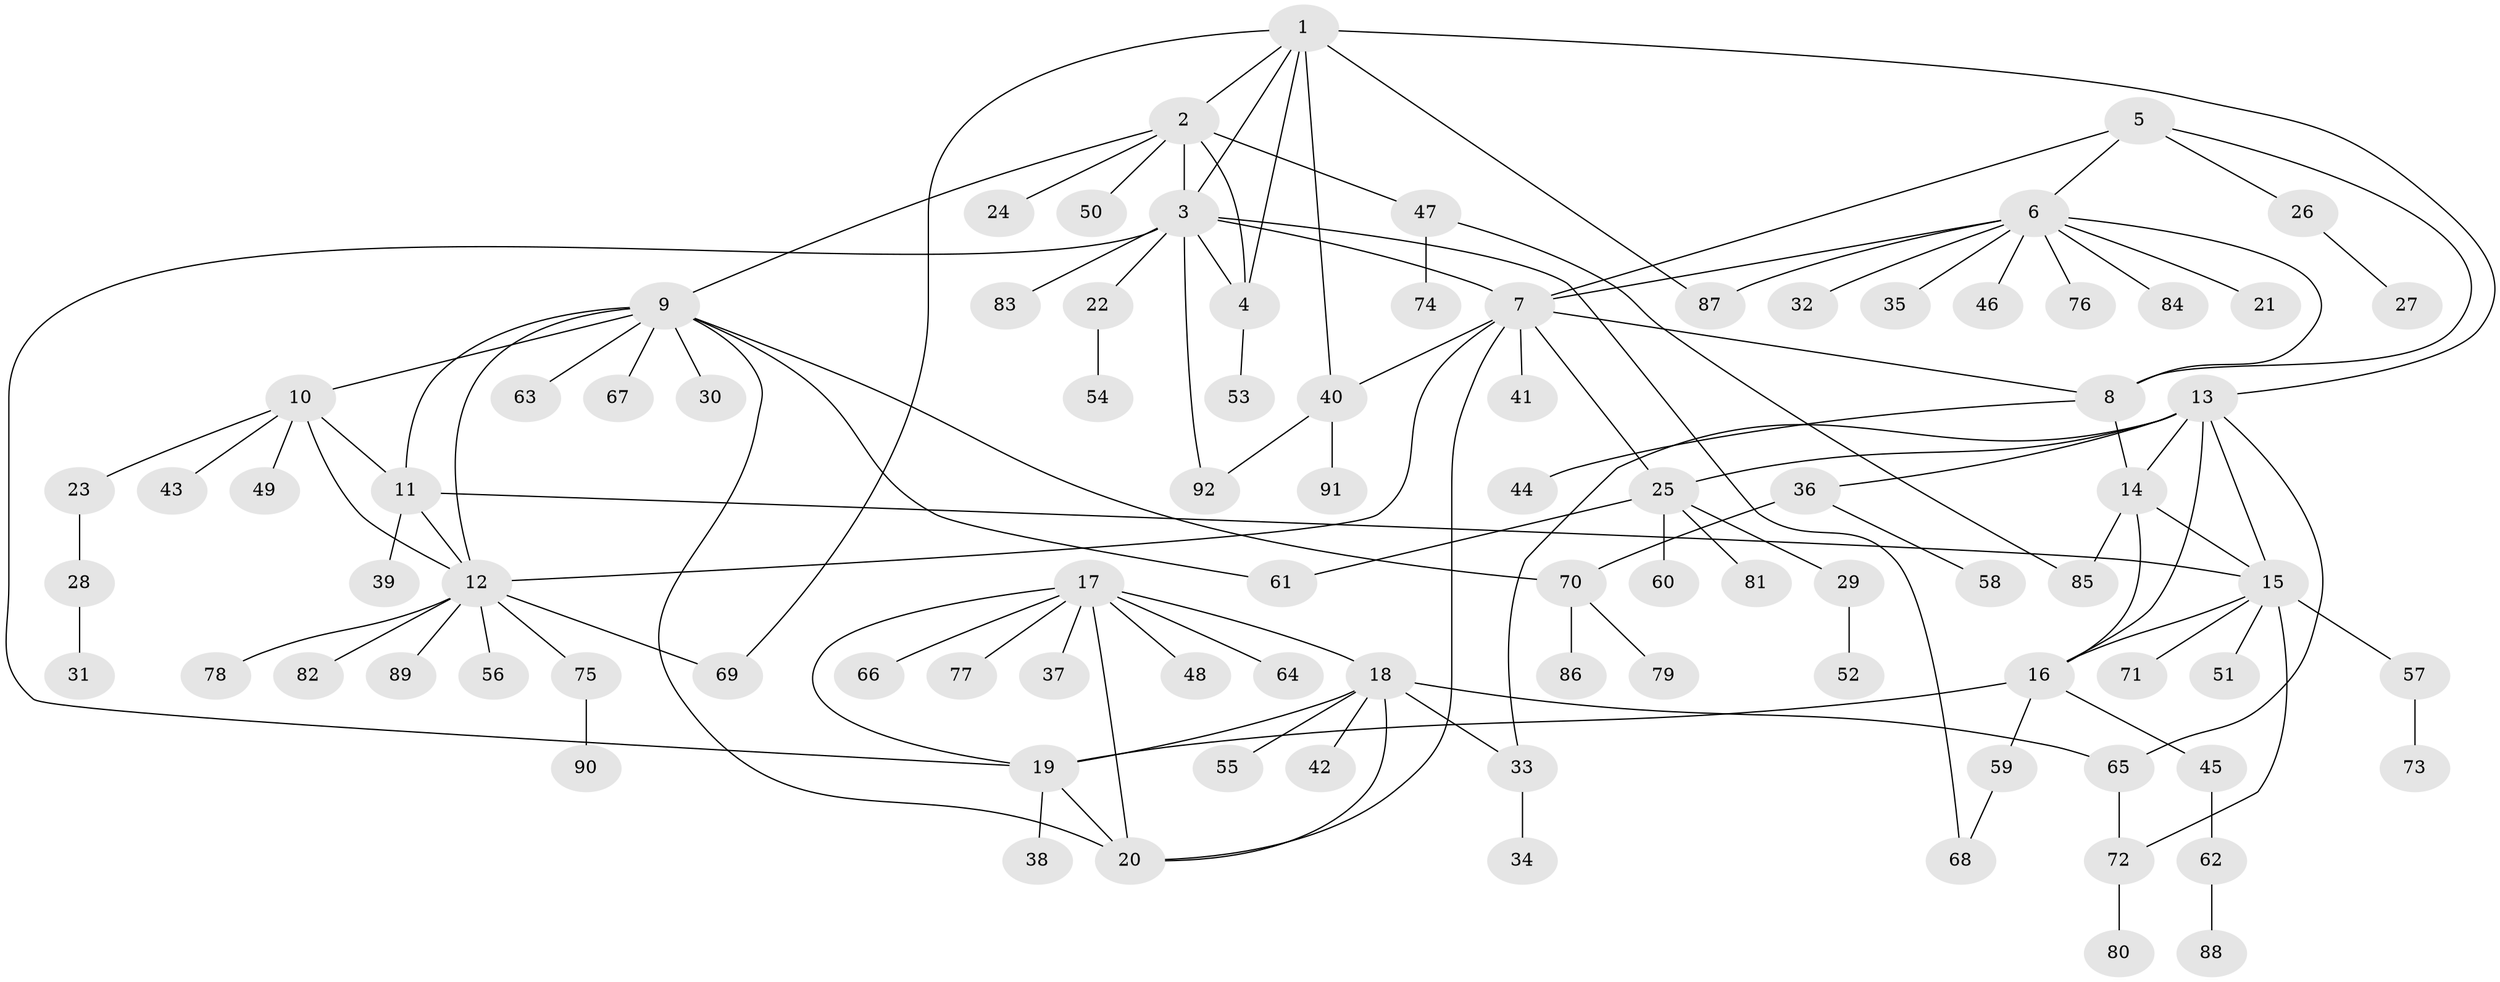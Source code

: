 // coarse degree distribution, {2: 0.1956521739130435, 1: 0.41304347826086957, 6: 0.06521739130434782, 7: 0.06521739130434782, 4: 0.10869565217391304, 5: 0.06521739130434782, 8: 0.043478260869565216, 10: 0.021739130434782608, 3: 0.021739130434782608}
// Generated by graph-tools (version 1.1) at 2025/37/03/04/25 23:37:45]
// undirected, 92 vertices, 124 edges
graph export_dot {
  node [color=gray90,style=filled];
  1;
  2;
  3;
  4;
  5;
  6;
  7;
  8;
  9;
  10;
  11;
  12;
  13;
  14;
  15;
  16;
  17;
  18;
  19;
  20;
  21;
  22;
  23;
  24;
  25;
  26;
  27;
  28;
  29;
  30;
  31;
  32;
  33;
  34;
  35;
  36;
  37;
  38;
  39;
  40;
  41;
  42;
  43;
  44;
  45;
  46;
  47;
  48;
  49;
  50;
  51;
  52;
  53;
  54;
  55;
  56;
  57;
  58;
  59;
  60;
  61;
  62;
  63;
  64;
  65;
  66;
  67;
  68;
  69;
  70;
  71;
  72;
  73;
  74;
  75;
  76;
  77;
  78;
  79;
  80;
  81;
  82;
  83;
  84;
  85;
  86;
  87;
  88;
  89;
  90;
  91;
  92;
  1 -- 2;
  1 -- 3;
  1 -- 4;
  1 -- 13;
  1 -- 40;
  1 -- 69;
  1 -- 87;
  2 -- 3;
  2 -- 4;
  2 -- 9;
  2 -- 24;
  2 -- 47;
  2 -- 50;
  3 -- 4;
  3 -- 7;
  3 -- 19;
  3 -- 22;
  3 -- 68;
  3 -- 83;
  3 -- 92;
  4 -- 53;
  5 -- 6;
  5 -- 7;
  5 -- 8;
  5 -- 26;
  6 -- 7;
  6 -- 8;
  6 -- 21;
  6 -- 32;
  6 -- 35;
  6 -- 46;
  6 -- 76;
  6 -- 84;
  6 -- 87;
  7 -- 8;
  7 -- 12;
  7 -- 20;
  7 -- 25;
  7 -- 40;
  7 -- 41;
  8 -- 14;
  8 -- 44;
  9 -- 10;
  9 -- 11;
  9 -- 12;
  9 -- 20;
  9 -- 30;
  9 -- 61;
  9 -- 63;
  9 -- 67;
  9 -- 70;
  10 -- 11;
  10 -- 12;
  10 -- 23;
  10 -- 43;
  10 -- 49;
  11 -- 12;
  11 -- 15;
  11 -- 39;
  12 -- 56;
  12 -- 69;
  12 -- 75;
  12 -- 78;
  12 -- 82;
  12 -- 89;
  13 -- 14;
  13 -- 15;
  13 -- 16;
  13 -- 25;
  13 -- 33;
  13 -- 36;
  13 -- 65;
  14 -- 15;
  14 -- 16;
  14 -- 85;
  15 -- 16;
  15 -- 51;
  15 -- 57;
  15 -- 71;
  15 -- 72;
  16 -- 19;
  16 -- 45;
  16 -- 59;
  17 -- 18;
  17 -- 19;
  17 -- 20;
  17 -- 37;
  17 -- 48;
  17 -- 64;
  17 -- 66;
  17 -- 77;
  18 -- 19;
  18 -- 20;
  18 -- 33;
  18 -- 42;
  18 -- 55;
  18 -- 65;
  19 -- 20;
  19 -- 38;
  22 -- 54;
  23 -- 28;
  25 -- 29;
  25 -- 60;
  25 -- 61;
  25 -- 81;
  26 -- 27;
  28 -- 31;
  29 -- 52;
  33 -- 34;
  36 -- 58;
  36 -- 70;
  40 -- 91;
  40 -- 92;
  45 -- 62;
  47 -- 74;
  47 -- 85;
  57 -- 73;
  59 -- 68;
  62 -- 88;
  65 -- 72;
  70 -- 79;
  70 -- 86;
  72 -- 80;
  75 -- 90;
}
